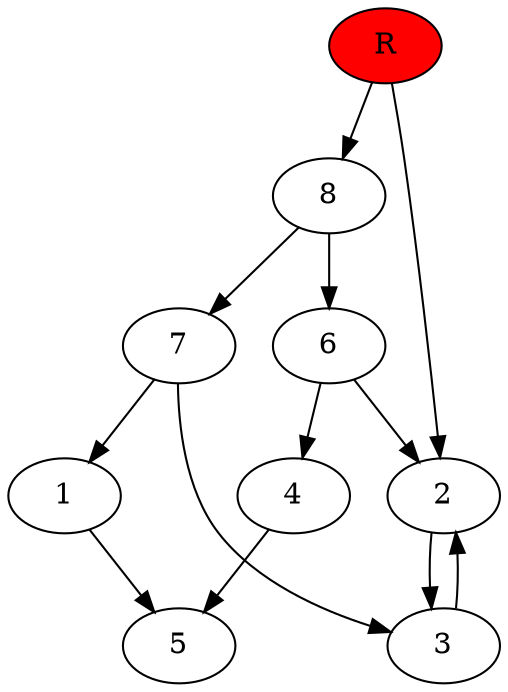 digraph prb31409 {
	1
	2
	3
	4
	5
	6
	7
	8
	R [fillcolor="#ff0000" style=filled]
	1 -> 5
	2 -> 3
	3 -> 2
	4 -> 5
	6 -> 2
	6 -> 4
	7 -> 1
	7 -> 3
	8 -> 6
	8 -> 7
	R -> 2
	R -> 8
}

